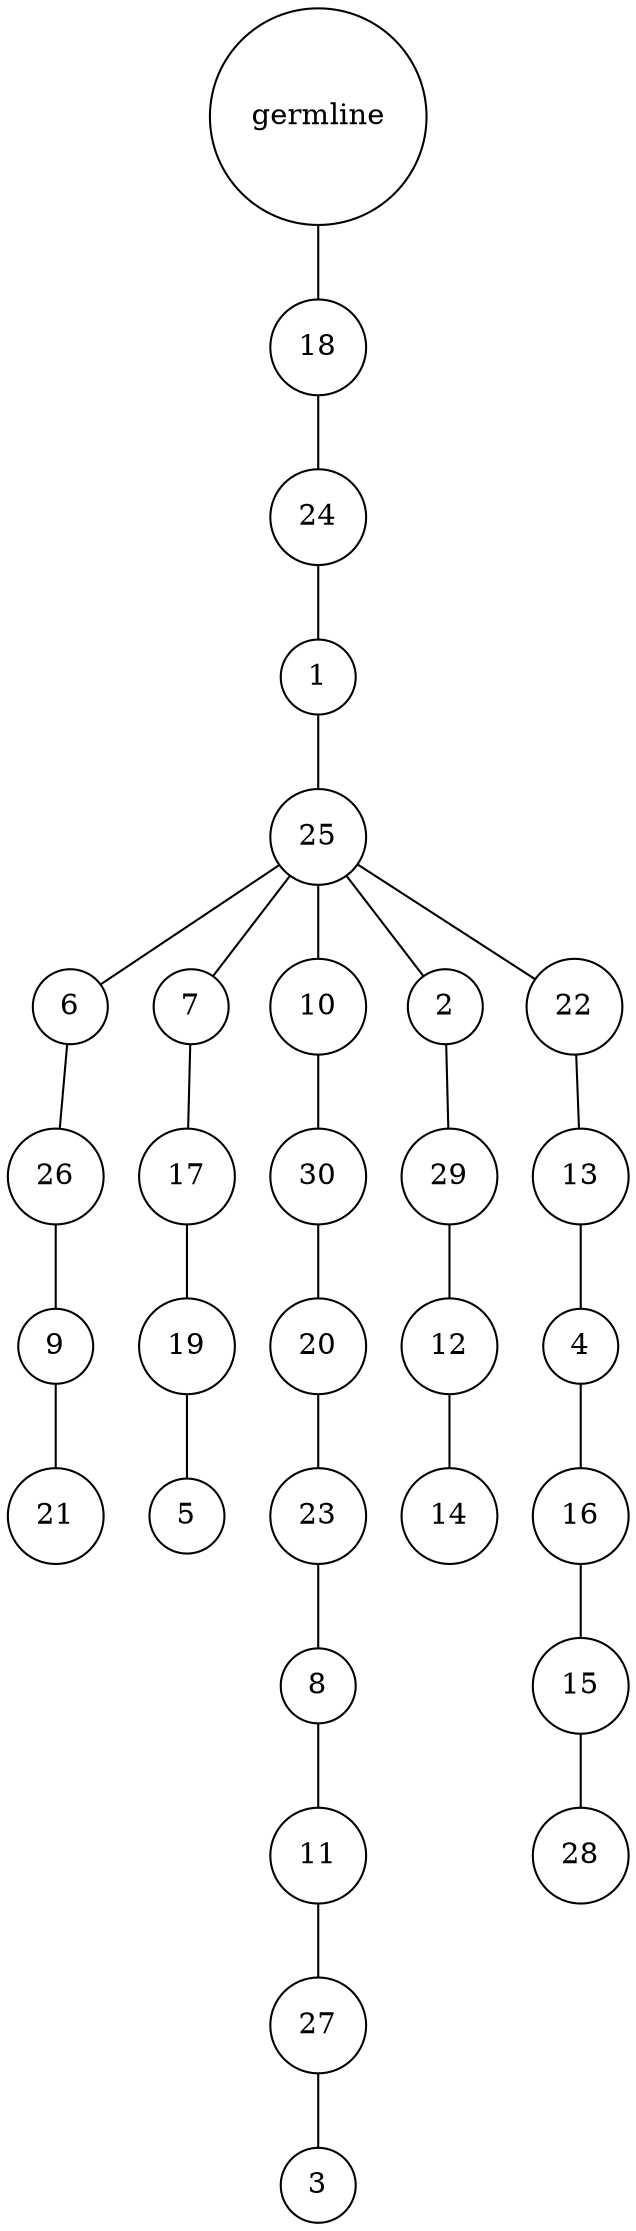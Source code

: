 graph {
	rankdir=UD;
	splines=line;
	node [shape=circle]
	"0x7f12c26934c0" [label="germline"];
	"0x7f12c26934f0" [label="18"];
	"0x7f12c26934c0" -- "0x7f12c26934f0" ;
	"0x7f12c2693520" [label="24"];
	"0x7f12c26934f0" -- "0x7f12c2693520" ;
	"0x7f12c2693550" [label="1"];
	"0x7f12c2693520" -- "0x7f12c2693550" ;
	"0x7f12c2693580" [label="25"];
	"0x7f12c2693550" -- "0x7f12c2693580" ;
	"0x7f12c26935b0" [label="6"];
	"0x7f12c2693580" -- "0x7f12c26935b0" ;
	"0x7f12c26935e0" [label="26"];
	"0x7f12c26935b0" -- "0x7f12c26935e0" ;
	"0x7f12c2693610" [label="9"];
	"0x7f12c26935e0" -- "0x7f12c2693610" ;
	"0x7f12c2693640" [label="21"];
	"0x7f12c2693610" -- "0x7f12c2693640" ;
	"0x7f12c2693670" [label="7"];
	"0x7f12c2693580" -- "0x7f12c2693670" ;
	"0x7f12c26936a0" [label="17"];
	"0x7f12c2693670" -- "0x7f12c26936a0" ;
	"0x7f12c26936d0" [label="19"];
	"0x7f12c26936a0" -- "0x7f12c26936d0" ;
	"0x7f12c2693700" [label="5"];
	"0x7f12c26936d0" -- "0x7f12c2693700" ;
	"0x7f12c2693730" [label="10"];
	"0x7f12c2693580" -- "0x7f12c2693730" ;
	"0x7f12c2693760" [label="30"];
	"0x7f12c2693730" -- "0x7f12c2693760" ;
	"0x7f12c2693790" [label="20"];
	"0x7f12c2693760" -- "0x7f12c2693790" ;
	"0x7f12c26937c0" [label="23"];
	"0x7f12c2693790" -- "0x7f12c26937c0" ;
	"0x7f12c26937f0" [label="8"];
	"0x7f12c26937c0" -- "0x7f12c26937f0" ;
	"0x7f12c2693820" [label="11"];
	"0x7f12c26937f0" -- "0x7f12c2693820" ;
	"0x7f12c2693850" [label="27"];
	"0x7f12c2693820" -- "0x7f12c2693850" ;
	"0x7f12c2693880" [label="3"];
	"0x7f12c2693850" -- "0x7f12c2693880" ;
	"0x7f12c26938b0" [label="2"];
	"0x7f12c2693580" -- "0x7f12c26938b0" ;
	"0x7f12c26938e0" [label="29"];
	"0x7f12c26938b0" -- "0x7f12c26938e0" ;
	"0x7f12c2693910" [label="12"];
	"0x7f12c26938e0" -- "0x7f12c2693910" ;
	"0x7f12c2693940" [label="14"];
	"0x7f12c2693910" -- "0x7f12c2693940" ;
	"0x7f12c2693970" [label="22"];
	"0x7f12c2693580" -- "0x7f12c2693970" ;
	"0x7f12c26939a0" [label="13"];
	"0x7f12c2693970" -- "0x7f12c26939a0" ;
	"0x7f12c26939d0" [label="4"];
	"0x7f12c26939a0" -- "0x7f12c26939d0" ;
	"0x7f12c2693a00" [label="16"];
	"0x7f12c26939d0" -- "0x7f12c2693a00" ;
	"0x7f12c2693a30" [label="15"];
	"0x7f12c2693a00" -- "0x7f12c2693a30" ;
	"0x7f12c2693a60" [label="28"];
	"0x7f12c2693a30" -- "0x7f12c2693a60" ;
}
